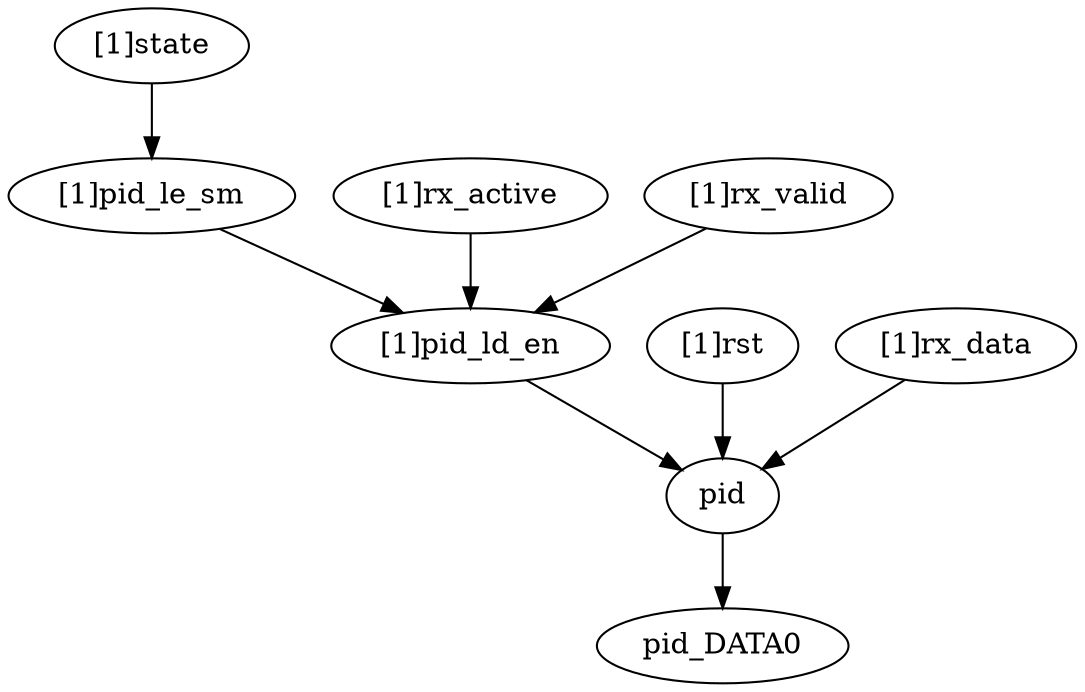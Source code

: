 strict digraph "" {
	"[1]state"	 [complexity=8,
		importance=0.0807342314317,
		rank=0.010091778929];
	"[1]pid_le_sm"	 [complexity=7,
		importance=0.0509291023865,
		rank=0.00727558605521];
	"[1]state" -> "[1]pid_le_sm";
	"[1]rx_active"	 [complexity=7,
		importance=0.050101111468,
		rank=0.00715730163828];
	"[1]pid_ld_en"	 [complexity=3,
		importance=0.0412190072115,
		rank=0.0137396690705];
	"[1]rx_active" -> "[1]pid_ld_en";
	"[1]rst"	 [complexity=3,
		importance=0.0630722237449,
		rank=0.0210240745816];
	pid	 [complexity=2,
		importance=0.0270950597442,
		rank=0.0135475298721];
	"[1]rst" -> pid;
	"[1]rx_valid"	 [complexity=7,
		importance=0.050101111468,
		rank=0.00715730163828];
	"[1]rx_valid" -> "[1]pid_ld_en";
	pid_DATA0	 [complexity=0,
		importance=0.00937433469056,
		rank=0.0];
	pid -> pid_DATA0;
	"[1]rx_data"	 [complexity=4,
		importance=0.0359771640007,
		rank=0.00899429100016];
	"[1]rx_data" -> pid;
	"[1]pid_ld_en" -> pid;
	"[1]pid_le_sm" -> "[1]pid_ld_en";
}

